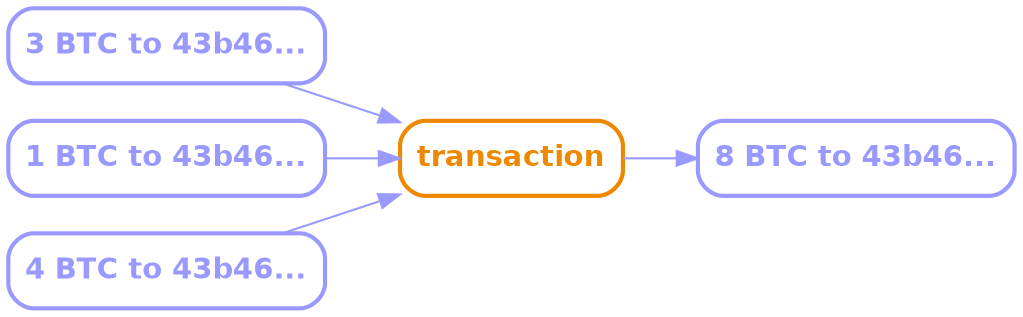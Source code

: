 digraph G {
    rankdir=LR;
    graph [
        K=1.0,
        overlap=false,
        splines = spline,
    ];
    node [
        shape=box
        style="rounded,bold"
        color="#9999ff",
        fontcolor="#9999ff",
        fontname="Helvetica-bold",
    ];
    edge [
        # arrowsize=2,
        color="#9999ff",
    ];
    transaction [color="#ee8800", fontcolor="#ee8800"]

    "3 BTC to 43b46..." -> transaction
    "1 BTC to 43b46..." -> transaction
    "4 BTC to 43b46..." -> transaction

    transaction -> "8 BTC to 43b46..."
}
